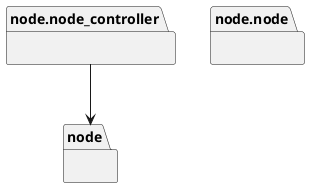 @startuml packages_node
set namespaceSeparator none
package "node" as node {
}
package "node.node" as node.node {
}
package "node.node_controller" as node.node_controller {
}
node.node_controller --> node
@enduml
